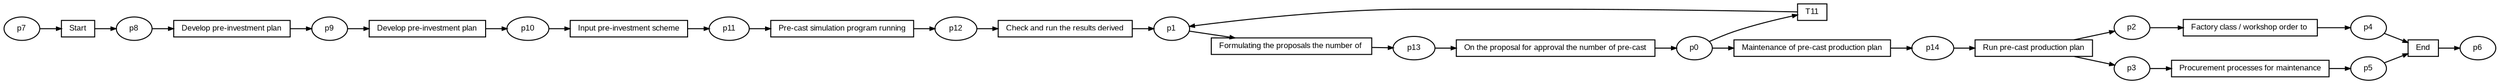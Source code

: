digraph G {ranksep=".3"; fontsize="8"; remincross=true; margin="0.0,0.0"; fontname="Arial";rankdir="LR"; 
edge [arrowsize="0.5"];
node [height=".2",width=".2",fontname="Arial",fontsize="8"];
t0 [shape="box",label="Start"];
t1 [shape="box",label="Develop pre-investment plan"];
t2 [shape="box",label="Run pre-cast production plan"];
t3 [shape="box",label="T11"];
t4 [shape="box",label="Factory class / workshop order to "];
t5 [shape="box",label="Procurement processes for maintenance"];
t6 [shape="box",label="End"];
t7 [shape="box",label="Develop pre-investment plan"];
t8 [shape="box",label="Input pre-investment scheme"];
t9 [shape="box",label="Pre-cast simulation program running"];
t10 [shape="box",label="Check and run the results derived"];
t11 [shape="box",label="Formulating the proposals the number of "];
t12 [shape="box",label="On the proposal for approval the number of pre-cast"];
t13 [shape="box",label="Maintenance of pre-cast production plan"];
p0 [shape="oval",label="p0"];
p1 [shape="oval",label="p1"];
p2 [shape="oval",label="p10"];
p3 [shape="oval",label="p11"];
p4 [shape="oval",label="p12"];
p5 [shape="oval",label="p13"];
p6 [shape="oval",label="p14"];
p7 [shape="oval",label="p2"];
p8 [shape="oval",label="p3"];
p9 [shape="oval",label="p4"];
p10 [shape="oval",label="p5"];
p11 [shape="oval",label="p6"];
p12 [shape="oval",label="p7"];
p13 [shape="oval",label="p8"];
p14 [shape="oval",label="p9"];
t9 -> p4[label=""];
p2 -> t8[label=""];
p12 -> t0[label=""];
p1 -> t11[label=""];
p10 -> t6[label=""];
t8 -> p3[label=""];
t5 -> p10[label=""];
p4 -> t10[label=""];
p0 -> t13[label=""];
t12 -> p0[label=""];
p14 -> t7[label=""];
p9 -> t6[label=""];
p6 -> t2[label=""];
t6 -> p11[label=""];
p7 -> t4[label=""];
t2 -> p7[label=""];
t1 -> p14[label=""];
t4 -> p9[label=""];
t2 -> p8[label=""];
p8 -> t5[label=""];
t10 -> p1[label=""];
p3 -> t9[label=""];
t7 -> p2[label=""];
p5 -> t12[label=""];
p13 -> t1[label=""];
t3 -> p1[label=""];
t0 -> p13[label=""];
t11 -> p5[label=""];
p0 -> t3[label=""];
t13 -> p6[label=""];
}
